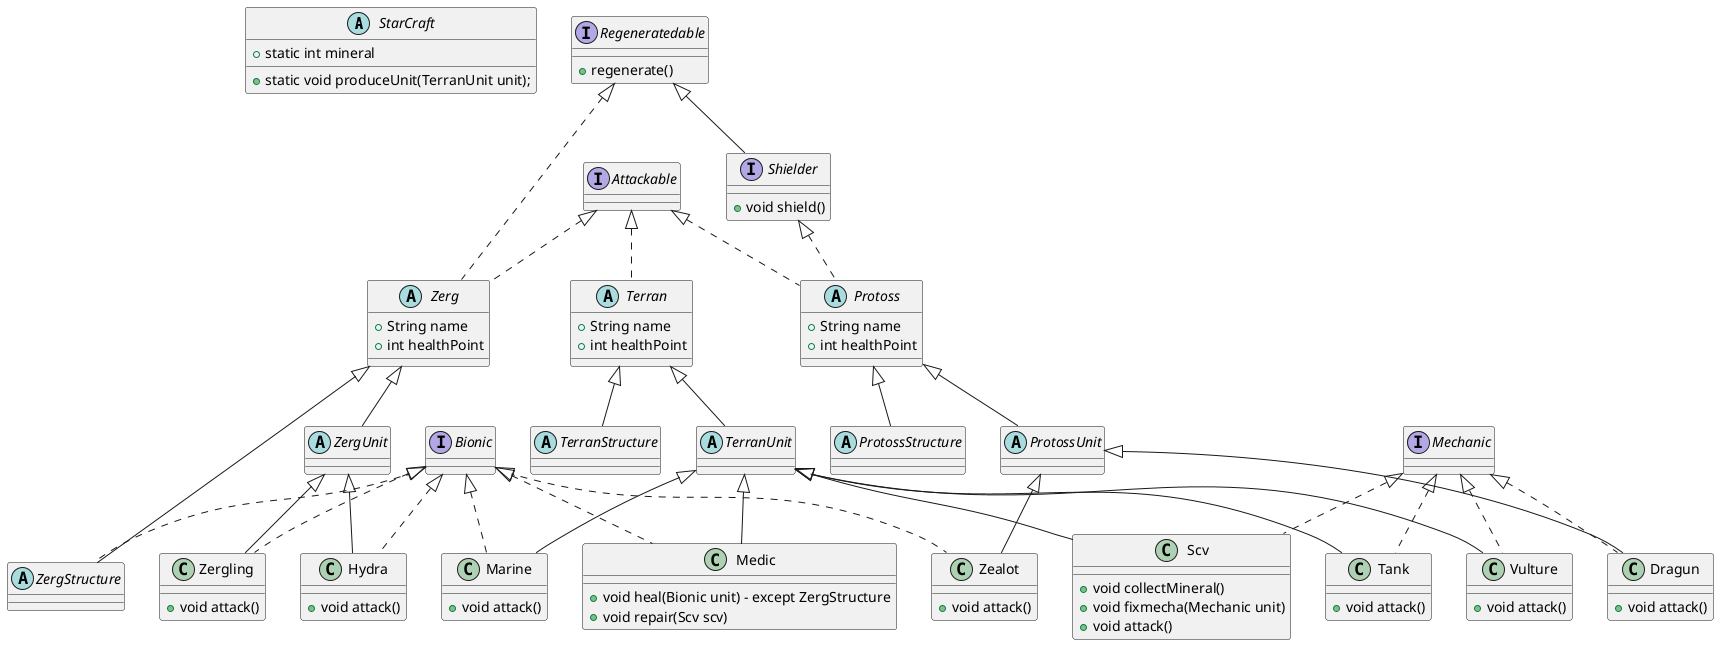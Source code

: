 @startuml

abstract class StarCraft{
    + static int mineral
    + static void produceUnit(TerranUnit unit);

}
abstract class Terran  implements Attackable {
     + String name
     + int healthPoint
}

'interface baseUnit {
'}

abstract class TerranUnit extends Terran {

}
interface Bionic {
}
interface Mechanic {
}
abstract class TerranStructure extends Terran {
}
interface Attackable {

}

'------테란최종유닛
class Marine extends TerranUnit implements Bionic {
+ void attack()
}
class Tank extends TerranUnit implements Mechanic {
    + void attack()
}
class Vulture extends TerranUnit implements Mechanic {
    + void attack()
}
class Medic extends TerranUnit implements Bionic {
        + void heal(Bionic unit) - except ZergStructure
        + void repair(Scv scv)
}


class Scv extends TerranUnit implements Mechanic {
    + void collectMineral()
    + void fixmecha(Mechanic unit)
    + void attack()
}


'------저그


abstract class Zerg implements Regeneratedable, Attackable {
     + String name
     + int healthPoint
}
abstract class ZergUnit extends Zerg {

}
abstract class ZergStructure extends Zerg implements Bionic {
}
'------저그최종유닛
class Zergling extends ZergUnit implements Bionic {
    + void attack()
}

class Hydra extends ZergUnit implements Bionic {
    + void attack()
}

'------프로토스

abstract class Protoss implements Shielder, Attackable  {
    + String name
    + int healthPoint
}
abstract class ProtossUnit extends Protoss {


}
abstract class ProtossStructure extends Protoss {
}
interface Regeneratedable {
  + regenerate()
}

interface Shielder implements Regeneratedable{
+ void shield()
}

'------프로토스최종유닛
class Zealot extends ProtossUnit implements Bionic {
    + void attack()
}
class Dragun extends ProtossUnit implements Mechanic {
    + void attack()
}
@enduml
